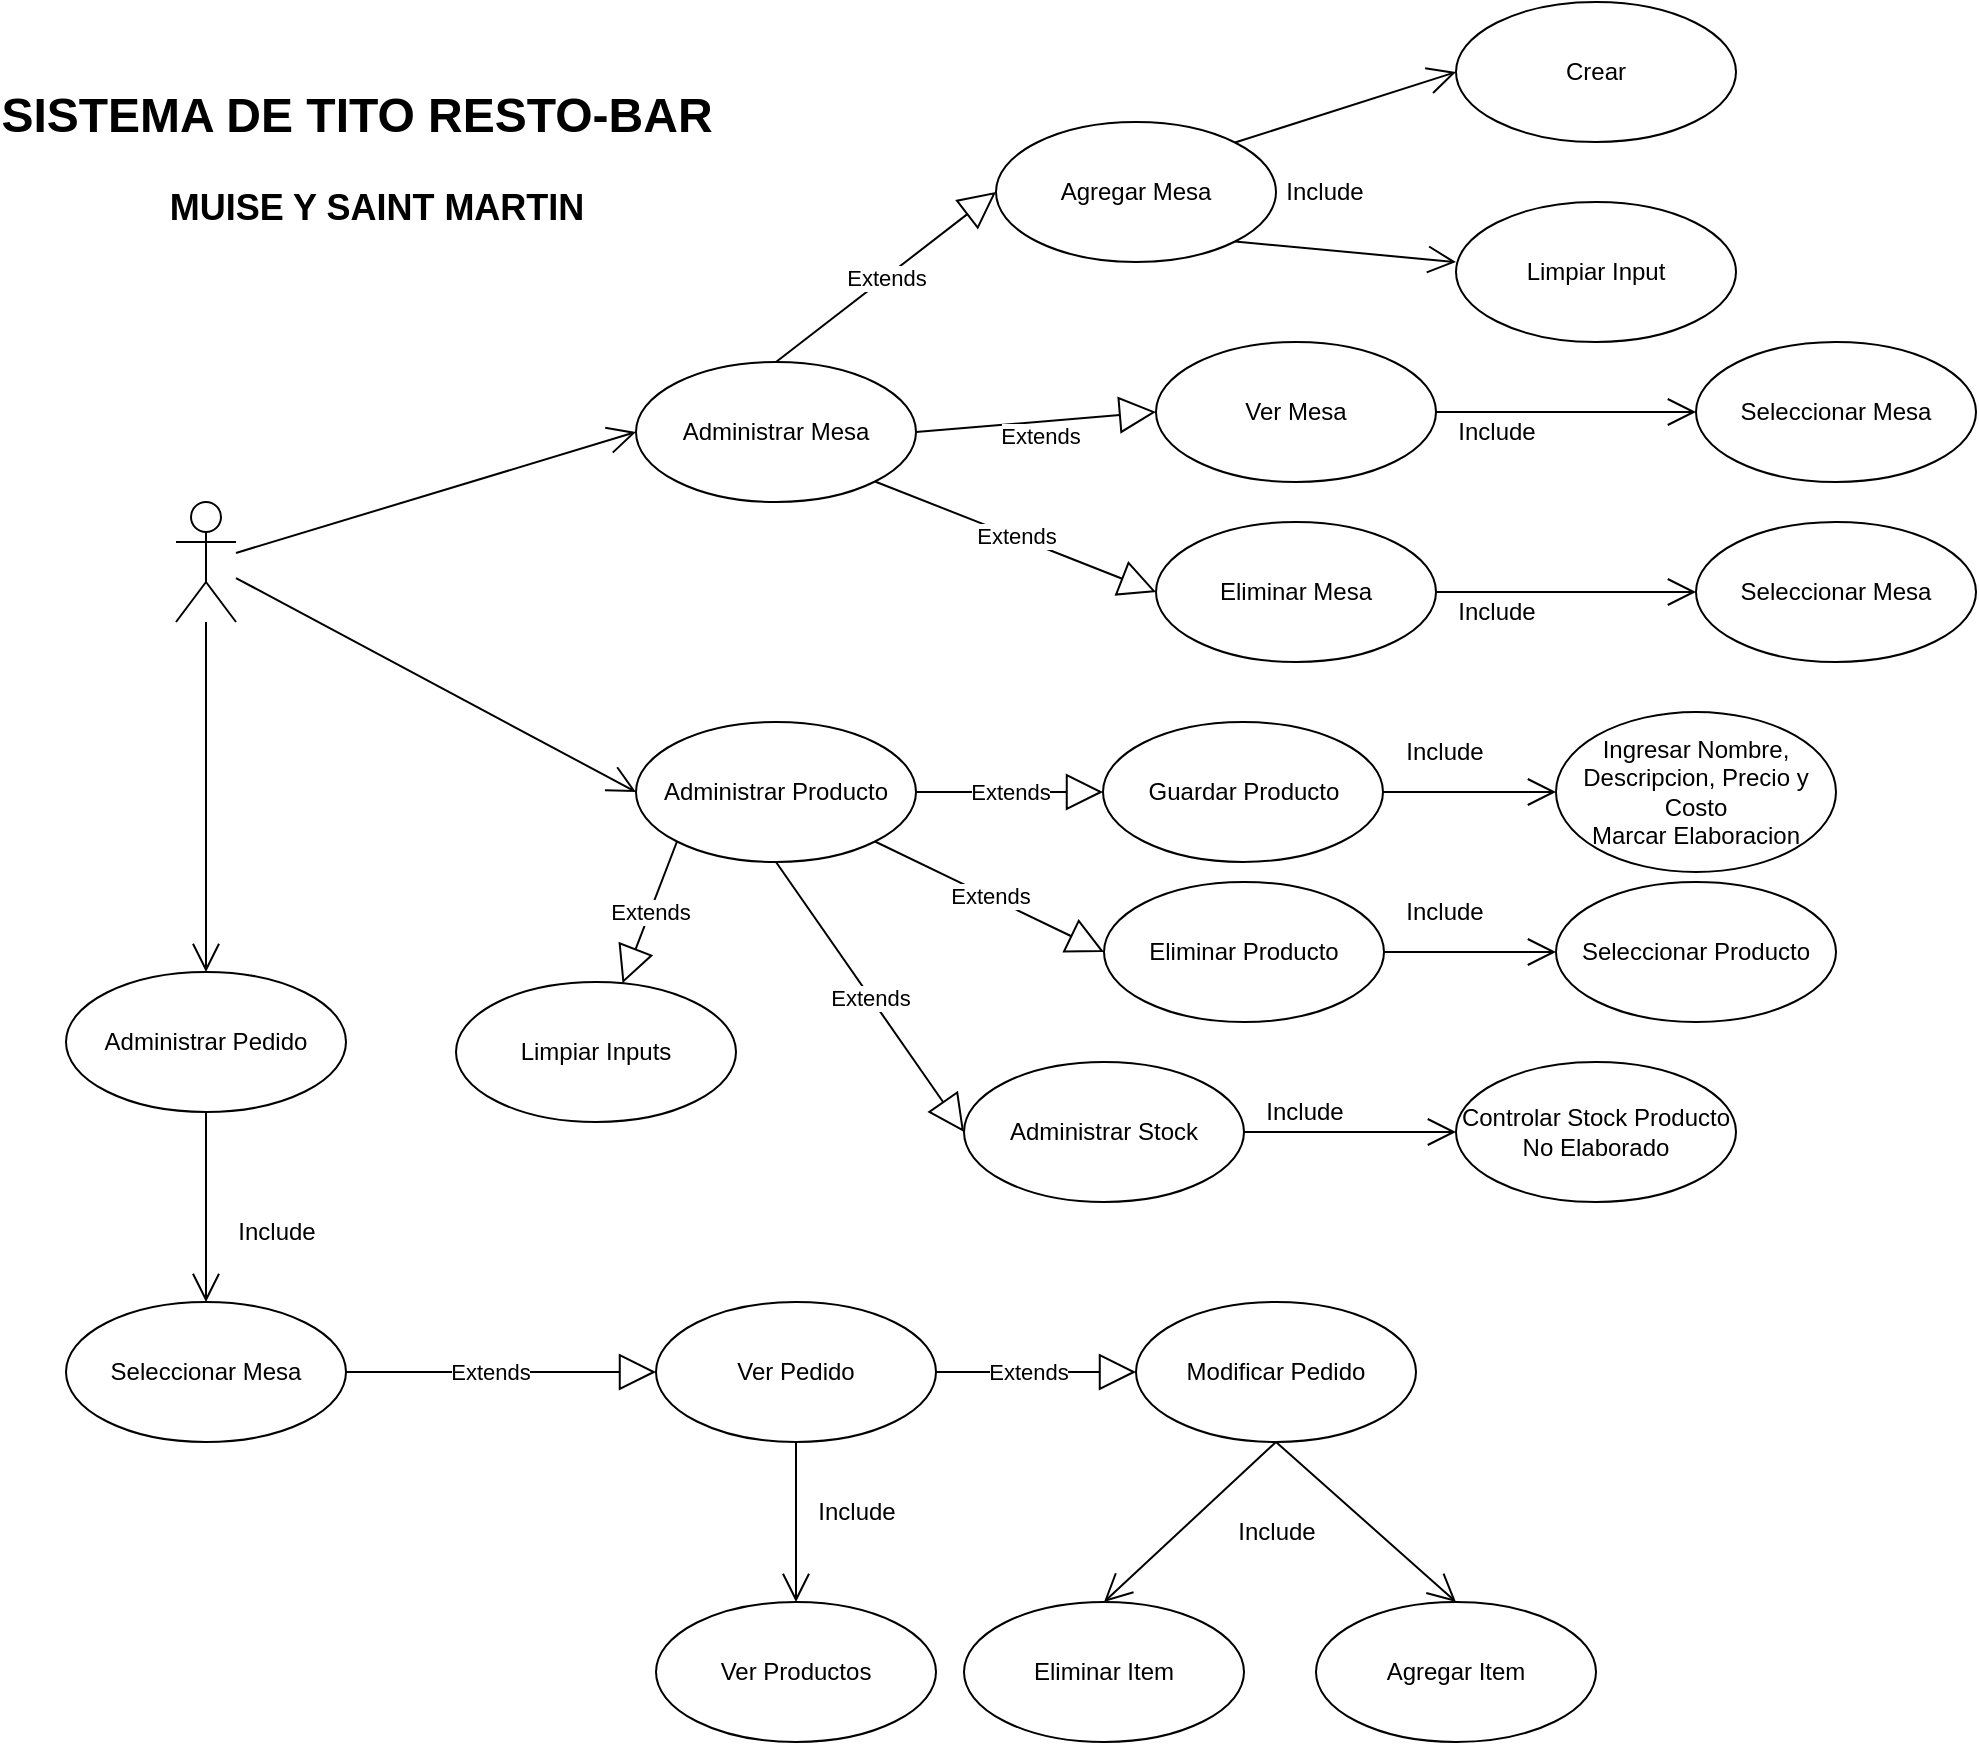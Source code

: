 <mxfile version="21.2.1" type="device">
  <diagram name="Página-1" id="BAVsSbYuj5x4EtEMXslJ">
    <mxGraphModel dx="2387" dy="924" grid="1" gridSize="10" guides="1" tooltips="1" connect="1" arrows="1" fold="1" page="1" pageScale="1" pageWidth="827" pageHeight="1169" math="0" shadow="0">
      <root>
        <mxCell id="0" />
        <mxCell id="1" parent="0" />
        <mxCell id="8mHDug3tUDTgRn8Re_kE-1" value="" style="shape=umlActor;verticalLabelPosition=bottom;verticalAlign=top;html=1;outlineConnect=0;" parent="1" vertex="1">
          <mxGeometry x="-120" y="280" width="30" height="60" as="geometry" />
        </mxCell>
        <mxCell id="8mHDug3tUDTgRn8Re_kE-3" value="Administrar Mesa" style="ellipse;whiteSpace=wrap;html=1;" parent="1" vertex="1">
          <mxGeometry x="110.0" y="210" width="140" height="70" as="geometry" />
        </mxCell>
        <mxCell id="8mHDug3tUDTgRn8Re_kE-4" value="Extends" style="endArrow=block;endSize=16;endFill=0;html=1;rounded=0;exitX=1;exitY=0.5;exitDx=0;exitDy=0;entryX=0;entryY=0.5;entryDx=0;entryDy=0;" parent="1" source="8mHDug3tUDTgRn8Re_kE-3" target="8mHDug3tUDTgRn8Re_kE-8" edge="1">
          <mxGeometry x="0.024" y="-7" width="160" relative="1" as="geometry">
            <mxPoint x="240" y="110" as="sourcePoint" />
            <mxPoint x="330" y="80" as="targetPoint" />
            <mxPoint as="offset" />
          </mxGeometry>
        </mxCell>
        <mxCell id="8mHDug3tUDTgRn8Re_kE-6" value="Agregar Mesa" style="ellipse;whiteSpace=wrap;html=1;" parent="1" vertex="1">
          <mxGeometry x="290" y="90" width="140" height="70" as="geometry" />
        </mxCell>
        <mxCell id="8mHDug3tUDTgRn8Re_kE-8" value="Ver Mesa" style="ellipse;whiteSpace=wrap;html=1;" parent="1" vertex="1">
          <mxGeometry x="370" y="200" width="140" height="70" as="geometry" />
        </mxCell>
        <mxCell id="8mHDug3tUDTgRn8Re_kE-9" value="Extends" style="endArrow=block;endSize=16;endFill=0;html=1;rounded=0;exitX=0.5;exitY=0;exitDx=0;exitDy=0;entryX=0;entryY=0.5;entryDx=0;entryDy=0;" parent="1" source="8mHDug3tUDTgRn8Re_kE-3" target="8mHDug3tUDTgRn8Re_kE-6" edge="1">
          <mxGeometry width="160" relative="1" as="geometry">
            <mxPoint x="60" y="100" as="sourcePoint" />
            <mxPoint x="220" y="100" as="targetPoint" />
          </mxGeometry>
        </mxCell>
        <mxCell id="8mHDug3tUDTgRn8Re_kE-10" value="Extends" style="endArrow=block;endSize=16;endFill=0;html=1;rounded=0;exitX=1;exitY=1;exitDx=0;exitDy=0;entryX=0;entryY=0.5;entryDx=0;entryDy=0;" parent="1" source="8mHDug3tUDTgRn8Re_kE-3" target="8mHDug3tUDTgRn8Re_kE-11" edge="1">
          <mxGeometry width="160" relative="1" as="geometry">
            <mxPoint x="254" y="290" as="sourcePoint" />
            <mxPoint x="414" y="290" as="targetPoint" />
          </mxGeometry>
        </mxCell>
        <mxCell id="8mHDug3tUDTgRn8Re_kE-11" value="Eliminar Mesa" style="ellipse;whiteSpace=wrap;html=1;" parent="1" vertex="1">
          <mxGeometry x="370" y="290" width="140" height="70" as="geometry" />
        </mxCell>
        <mxCell id="8mHDug3tUDTgRn8Re_kE-12" value="Crear" style="ellipse;whiteSpace=wrap;html=1;" parent="1" vertex="1">
          <mxGeometry x="520" y="30" width="140" height="70" as="geometry" />
        </mxCell>
        <mxCell id="8mHDug3tUDTgRn8Re_kE-15" value="Limpiar Input" style="ellipse;whiteSpace=wrap;html=1;" parent="1" vertex="1">
          <mxGeometry x="520" y="130" width="140" height="70" as="geometry" />
        </mxCell>
        <mxCell id="8mHDug3tUDTgRn8Re_kE-16" value="" style="endArrow=open;endFill=1;endSize=12;html=1;rounded=0;exitX=1;exitY=0;exitDx=0;exitDy=0;entryX=0;entryY=0.5;entryDx=0;entryDy=0;" parent="1" source="8mHDug3tUDTgRn8Re_kE-6" target="8mHDug3tUDTgRn8Re_kE-12" edge="1">
          <mxGeometry width="160" relative="1" as="geometry">
            <mxPoint x="490" y="120" as="sourcePoint" />
            <mxPoint x="650" y="120" as="targetPoint" />
          </mxGeometry>
        </mxCell>
        <mxCell id="8mHDug3tUDTgRn8Re_kE-17" value="" style="endArrow=open;endFill=1;endSize=12;html=1;rounded=0;exitX=1;exitY=1;exitDx=0;exitDy=0;entryX=0;entryY=0.429;entryDx=0;entryDy=0;entryPerimeter=0;" parent="1" source="8mHDug3tUDTgRn8Re_kE-6" target="8mHDug3tUDTgRn8Re_kE-15" edge="1">
          <mxGeometry width="160" relative="1" as="geometry">
            <mxPoint x="530" y="130" as="sourcePoint" />
            <mxPoint x="690" y="130" as="targetPoint" />
          </mxGeometry>
        </mxCell>
        <mxCell id="8mHDug3tUDTgRn8Re_kE-18" value="Include" style="text;html=1;align=center;verticalAlign=middle;resizable=0;points=[];autosize=1;strokeColor=none;fillColor=none;" parent="1" vertex="1">
          <mxGeometry x="424" y="110" width="60" height="30" as="geometry" />
        </mxCell>
        <mxCell id="8mHDug3tUDTgRn8Re_kE-21" value="" style="endArrow=open;endFill=1;endSize=12;html=1;rounded=0;entryX=0;entryY=0.5;entryDx=0;entryDy=0;" parent="1" source="8mHDug3tUDTgRn8Re_kE-1" target="8mHDug3tUDTgRn8Re_kE-3" edge="1">
          <mxGeometry width="160" relative="1" as="geometry">
            <mxPoint x="140" y="290" as="sourcePoint" />
            <mxPoint x="300" y="290" as="targetPoint" />
          </mxGeometry>
        </mxCell>
        <mxCell id="8mHDug3tUDTgRn8Re_kE-22" value="" style="endArrow=open;endFill=1;endSize=12;html=1;rounded=0;entryX=0;entryY=0.5;entryDx=0;entryDy=0;" parent="1" source="8mHDug3tUDTgRn8Re_kE-1" target="8mHDug3tUDTgRn8Re_kE-23" edge="1">
          <mxGeometry width="160" relative="1" as="geometry">
            <mxPoint x="130" y="390" as="sourcePoint" />
            <mxPoint x="160" y="360" as="targetPoint" />
          </mxGeometry>
        </mxCell>
        <mxCell id="8mHDug3tUDTgRn8Re_kE-23" value="Administrar Producto" style="ellipse;whiteSpace=wrap;html=1;" parent="1" vertex="1">
          <mxGeometry x="110.0" y="390" width="140" height="70" as="geometry" />
        </mxCell>
        <mxCell id="8mHDug3tUDTgRn8Re_kE-24" value="Extends" style="endArrow=block;endSize=16;endFill=0;html=1;rounded=0;exitX=1;exitY=0.5;exitDx=0;exitDy=0;entryX=0;entryY=0.5;entryDx=0;entryDy=0;" parent="1" source="8mHDug3tUDTgRn8Re_kE-23" target="8mHDug3tUDTgRn8Re_kE-25" edge="1">
          <mxGeometry width="160" relative="1" as="geometry">
            <mxPoint x="340" y="410" as="sourcePoint" />
            <mxPoint x="440" y="410" as="targetPoint" />
          </mxGeometry>
        </mxCell>
        <mxCell id="8mHDug3tUDTgRn8Re_kE-25" value="Guardar Producto" style="ellipse;whiteSpace=wrap;html=1;" parent="1" vertex="1">
          <mxGeometry x="343.5" y="390" width="140" height="70" as="geometry" />
        </mxCell>
        <mxCell id="8mHDug3tUDTgRn8Re_kE-26" value="" style="endArrow=open;endFill=1;endSize=12;html=1;rounded=0;exitX=1;exitY=0.5;exitDx=0;exitDy=0;entryX=0;entryY=0.5;entryDx=0;entryDy=0;" parent="1" source="8mHDug3tUDTgRn8Re_kE-25" target="8mHDug3tUDTgRn8Re_kE-27" edge="1">
          <mxGeometry width="160" relative="1" as="geometry">
            <mxPoint x="610" y="410" as="sourcePoint" />
            <mxPoint x="700" y="405" as="targetPoint" />
          </mxGeometry>
        </mxCell>
        <mxCell id="8mHDug3tUDTgRn8Re_kE-27" value="Ingresar Nombre, Descripcion, Precio y Costo&lt;br&gt;Marcar Elaboracion&lt;br&gt;" style="ellipse;whiteSpace=wrap;html=1;" parent="1" vertex="1">
          <mxGeometry x="570" y="385" width="140" height="80" as="geometry" />
        </mxCell>
        <mxCell id="8mHDug3tUDTgRn8Re_kE-28" value="Include" style="text;html=1;align=center;verticalAlign=middle;resizable=0;points=[];autosize=1;strokeColor=none;fillColor=none;" parent="1" vertex="1">
          <mxGeometry x="484" y="390" width="60" height="30" as="geometry" />
        </mxCell>
        <mxCell id="15enL0nu7c8-bWv4miCj-1" value="Extends" style="endArrow=block;endSize=16;endFill=0;html=1;rounded=0;exitX=1;exitY=1;exitDx=0;exitDy=0;entryX=0;entryY=0.5;entryDx=0;entryDy=0;" parent="1" source="8mHDug3tUDTgRn8Re_kE-23" target="15enL0nu7c8-bWv4miCj-2" edge="1">
          <mxGeometry width="160" relative="1" as="geometry">
            <mxPoint x="290" y="500" as="sourcePoint" />
            <mxPoint x="400" y="480" as="targetPoint" />
          </mxGeometry>
        </mxCell>
        <mxCell id="15enL0nu7c8-bWv4miCj-2" value="Eliminar Producto" style="ellipse;whiteSpace=wrap;html=1;" parent="1" vertex="1">
          <mxGeometry x="344" y="470" width="140" height="70" as="geometry" />
        </mxCell>
        <mxCell id="15enL0nu7c8-bWv4miCj-3" value="" style="endArrow=open;endFill=1;endSize=12;html=1;rounded=0;exitX=1;exitY=0.5;exitDx=0;exitDy=0;entryX=0;entryY=0.5;entryDx=0;entryDy=0;" parent="1" source="15enL0nu7c8-bWv4miCj-2" target="15enL0nu7c8-bWv4miCj-4" edge="1">
          <mxGeometry width="160" relative="1" as="geometry">
            <mxPoint x="610" y="500" as="sourcePoint" />
            <mxPoint x="680" y="505" as="targetPoint" />
          </mxGeometry>
        </mxCell>
        <mxCell id="15enL0nu7c8-bWv4miCj-4" value="Seleccionar Producto" style="ellipse;whiteSpace=wrap;html=1;" parent="1" vertex="1">
          <mxGeometry x="570" y="470" width="140" height="70" as="geometry" />
        </mxCell>
        <mxCell id="15enL0nu7c8-bWv4miCj-5" value="Include" style="text;html=1;align=center;verticalAlign=middle;resizable=0;points=[];autosize=1;strokeColor=none;fillColor=none;" parent="1" vertex="1">
          <mxGeometry x="483.5" y="470" width="60" height="30" as="geometry" />
        </mxCell>
        <mxCell id="15enL0nu7c8-bWv4miCj-6" value="Extends" style="endArrow=block;endSize=16;endFill=0;html=1;rounded=0;exitX=0.5;exitY=1;exitDx=0;exitDy=0;entryX=0;entryY=0.5;entryDx=0;entryDy=0;" parent="1" source="8mHDug3tUDTgRn8Re_kE-23" target="80g5SrDX1YbYkke3lMYD-34" edge="1">
          <mxGeometry width="160" relative="1" as="geometry">
            <mxPoint x="230" y="570" as="sourcePoint" />
            <mxPoint x="270" y="530" as="targetPoint" />
          </mxGeometry>
        </mxCell>
        <mxCell id="15enL0nu7c8-bWv4miCj-10" value="Limpiar Inputs" style="ellipse;whiteSpace=wrap;html=1;" parent="1" vertex="1">
          <mxGeometry x="20" y="520" width="140" height="70" as="geometry" />
        </mxCell>
        <mxCell id="80g5SrDX1YbYkke3lMYD-1" value="" style="endArrow=open;endFill=1;endSize=12;html=1;rounded=0;exitX=1;exitY=0.5;exitDx=0;exitDy=0;entryX=0;entryY=0.5;entryDx=0;entryDy=0;" edge="1" parent="1" source="8mHDug3tUDTgRn8Re_kE-8" target="80g5SrDX1YbYkke3lMYD-3">
          <mxGeometry width="160" relative="1" as="geometry">
            <mxPoint x="540" y="230" as="sourcePoint" />
            <mxPoint x="630" y="235" as="targetPoint" />
          </mxGeometry>
        </mxCell>
        <mxCell id="80g5SrDX1YbYkke3lMYD-2" value="Include" style="text;html=1;align=center;verticalAlign=middle;resizable=0;points=[];autosize=1;strokeColor=none;fillColor=none;" vertex="1" parent="1">
          <mxGeometry x="510" y="230" width="60" height="30" as="geometry" />
        </mxCell>
        <mxCell id="80g5SrDX1YbYkke3lMYD-3" value="Seleccionar Mesa" style="ellipse;whiteSpace=wrap;html=1;" vertex="1" parent="1">
          <mxGeometry x="640" y="200" width="140" height="70" as="geometry" />
        </mxCell>
        <mxCell id="80g5SrDX1YbYkke3lMYD-4" value="" style="endArrow=open;endFill=1;endSize=12;html=1;rounded=0;exitX=1;exitY=0.5;exitDx=0;exitDy=0;entryX=0;entryY=0.5;entryDx=0;entryDy=0;" edge="1" parent="1" target="80g5SrDX1YbYkke3lMYD-6" source="8mHDug3tUDTgRn8Re_kE-11">
          <mxGeometry width="160" relative="1" as="geometry">
            <mxPoint x="520" y="325" as="sourcePoint" />
            <mxPoint x="640" y="325" as="targetPoint" />
          </mxGeometry>
        </mxCell>
        <mxCell id="80g5SrDX1YbYkke3lMYD-5" value="Include" style="text;html=1;align=center;verticalAlign=middle;resizable=0;points=[];autosize=1;strokeColor=none;fillColor=none;" vertex="1" parent="1">
          <mxGeometry x="510" y="320" width="60" height="30" as="geometry" />
        </mxCell>
        <mxCell id="80g5SrDX1YbYkke3lMYD-6" value="Seleccionar Mesa" style="ellipse;whiteSpace=wrap;html=1;" vertex="1" parent="1">
          <mxGeometry x="640" y="290" width="140" height="70" as="geometry" />
        </mxCell>
        <mxCell id="80g5SrDX1YbYkke3lMYD-7" value="" style="endArrow=open;endFill=1;endSize=12;html=1;rounded=0;entryX=0.5;entryY=0;entryDx=0;entryDy=0;" edge="1" parent="1" source="8mHDug3tUDTgRn8Re_kE-1" target="80g5SrDX1YbYkke3lMYD-8">
          <mxGeometry width="160" relative="1" as="geometry">
            <mxPoint x="70" y="610" as="sourcePoint" />
            <mxPoint x="70" y="520" as="targetPoint" />
          </mxGeometry>
        </mxCell>
        <mxCell id="80g5SrDX1YbYkke3lMYD-8" value="Administrar Pedido" style="ellipse;whiteSpace=wrap;html=1;" vertex="1" parent="1">
          <mxGeometry x="-175" y="515" width="140" height="70" as="geometry" />
        </mxCell>
        <mxCell id="80g5SrDX1YbYkke3lMYD-9" value="" style="endArrow=open;endFill=1;endSize=12;html=1;rounded=0;exitX=0.5;exitY=1;exitDx=0;exitDy=0;entryX=0.5;entryY=0;entryDx=0;entryDy=0;" edge="1" parent="1" source="80g5SrDX1YbYkke3lMYD-8" target="80g5SrDX1YbYkke3lMYD-11">
          <mxGeometry width="160" relative="1" as="geometry">
            <mxPoint x="60" y="650" as="sourcePoint" />
            <mxPoint x="70" y="670" as="targetPoint" />
          </mxGeometry>
        </mxCell>
        <mxCell id="80g5SrDX1YbYkke3lMYD-10" value="Include" style="text;html=1;align=center;verticalAlign=middle;resizable=0;points=[];autosize=1;strokeColor=none;fillColor=none;" vertex="1" parent="1">
          <mxGeometry x="-100" y="630" width="60" height="30" as="geometry" />
        </mxCell>
        <mxCell id="80g5SrDX1YbYkke3lMYD-11" value="Seleccionar Mesa" style="ellipse;whiteSpace=wrap;html=1;" vertex="1" parent="1">
          <mxGeometry x="-175" y="680" width="140" height="70" as="geometry" />
        </mxCell>
        <mxCell id="80g5SrDX1YbYkke3lMYD-12" value="Extends" style="endArrow=block;endSize=16;endFill=0;html=1;rounded=0;exitX=1;exitY=0.5;exitDx=0;exitDy=0;entryX=0;entryY=0.5;entryDx=0;entryDy=0;" edge="1" parent="1" source="80g5SrDX1YbYkke3lMYD-11" target="80g5SrDX1YbYkke3lMYD-13">
          <mxGeometry x="-0.077" width="160" relative="1" as="geometry">
            <mxPoint x="206" y="710" as="sourcePoint" />
            <mxPoint x="270" y="725" as="targetPoint" />
            <Array as="points" />
            <mxPoint as="offset" />
          </mxGeometry>
        </mxCell>
        <mxCell id="80g5SrDX1YbYkke3lMYD-13" value="Ver Pedido" style="ellipse;whiteSpace=wrap;html=1;" vertex="1" parent="1">
          <mxGeometry x="120" y="680" width="140" height="70" as="geometry" />
        </mxCell>
        <mxCell id="80g5SrDX1YbYkke3lMYD-14" value="Extends" style="endArrow=block;endSize=16;endFill=0;html=1;rounded=0;exitX=1;exitY=0.5;exitDx=0;exitDy=0;entryX=0;entryY=0.5;entryDx=0;entryDy=0;" edge="1" parent="1" source="80g5SrDX1YbYkke3lMYD-13" target="80g5SrDX1YbYkke3lMYD-15">
          <mxGeometry x="-0.077" width="160" relative="1" as="geometry">
            <mxPoint x="484" y="724.5" as="sourcePoint" />
            <mxPoint x="560" y="725" as="targetPoint" />
            <Array as="points" />
            <mxPoint as="offset" />
          </mxGeometry>
        </mxCell>
        <mxCell id="80g5SrDX1YbYkke3lMYD-15" value="Modificar Pedido" style="ellipse;whiteSpace=wrap;html=1;" vertex="1" parent="1">
          <mxGeometry x="360" y="680" width="140" height="70" as="geometry" />
        </mxCell>
        <mxCell id="80g5SrDX1YbYkke3lMYD-16" value="Include" style="text;html=1;align=center;verticalAlign=middle;resizable=0;points=[];autosize=1;strokeColor=none;fillColor=none;" vertex="1" parent="1">
          <mxGeometry x="400" y="780" width="60" height="30" as="geometry" />
        </mxCell>
        <mxCell id="80g5SrDX1YbYkke3lMYD-17" value="" style="endArrow=open;endFill=1;endSize=12;html=1;rounded=0;exitX=0.5;exitY=1;exitDx=0;exitDy=0;entryX=0.5;entryY=0;entryDx=0;entryDy=0;" edge="1" parent="1" source="80g5SrDX1YbYkke3lMYD-15" target="80g5SrDX1YbYkke3lMYD-18">
          <mxGeometry width="160" relative="1" as="geometry">
            <mxPoint x="570" y="850" as="sourcePoint" />
            <mxPoint x="650" y="800" as="targetPoint" />
          </mxGeometry>
        </mxCell>
        <mxCell id="80g5SrDX1YbYkke3lMYD-18" value="Agregar Item" style="ellipse;whiteSpace=wrap;html=1;" vertex="1" parent="1">
          <mxGeometry x="450" y="830" width="140" height="70" as="geometry" />
        </mxCell>
        <mxCell id="80g5SrDX1YbYkke3lMYD-19" value="" style="endArrow=open;endFill=1;endSize=12;html=1;rounded=0;exitX=0.5;exitY=1;exitDx=0;exitDy=0;entryX=0.5;entryY=0;entryDx=0;entryDy=0;" edge="1" parent="1" source="80g5SrDX1YbYkke3lMYD-15" target="80g5SrDX1YbYkke3lMYD-20">
          <mxGeometry width="160" relative="1" as="geometry">
            <mxPoint x="560" y="750" as="sourcePoint" />
            <mxPoint x="530" y="800" as="targetPoint" />
          </mxGeometry>
        </mxCell>
        <mxCell id="80g5SrDX1YbYkke3lMYD-20" value="Eliminar Item" style="ellipse;whiteSpace=wrap;html=1;" vertex="1" parent="1">
          <mxGeometry x="274" y="830" width="140" height="70" as="geometry" />
        </mxCell>
        <mxCell id="80g5SrDX1YbYkke3lMYD-21" value="" style="endArrow=open;endFill=1;endSize=12;html=1;rounded=0;exitX=0.5;exitY=1;exitDx=0;exitDy=0;entryX=0.5;entryY=0;entryDx=0;entryDy=0;" edge="1" parent="1" source="80g5SrDX1YbYkke3lMYD-13" target="80g5SrDX1YbYkke3lMYD-23">
          <mxGeometry width="160" relative="1" as="geometry">
            <mxPoint x="250" y="810" as="sourcePoint" />
            <mxPoint x="360" y="820" as="targetPoint" />
          </mxGeometry>
        </mxCell>
        <mxCell id="80g5SrDX1YbYkke3lMYD-22" value="Include" style="text;html=1;align=center;verticalAlign=middle;resizable=0;points=[];autosize=1;strokeColor=none;fillColor=none;" vertex="1" parent="1">
          <mxGeometry x="190" y="770" width="60" height="30" as="geometry" />
        </mxCell>
        <mxCell id="80g5SrDX1YbYkke3lMYD-23" value="Ver Productos" style="ellipse;whiteSpace=wrap;html=1;" vertex="1" parent="1">
          <mxGeometry x="120" y="830" width="140" height="70" as="geometry" />
        </mxCell>
        <mxCell id="80g5SrDX1YbYkke3lMYD-33" value="Extends" style="endArrow=block;endSize=16;endFill=0;html=1;rounded=0;exitX=0;exitY=1;exitDx=0;exitDy=0;" edge="1" parent="1" source="8mHDug3tUDTgRn8Re_kE-23" target="15enL0nu7c8-bWv4miCj-10">
          <mxGeometry width="160" relative="1" as="geometry">
            <mxPoint x="26" y="510" as="sourcePoint" />
            <mxPoint x="160" y="520" as="targetPoint" />
          </mxGeometry>
        </mxCell>
        <mxCell id="80g5SrDX1YbYkke3lMYD-34" value="Administrar Stock" style="ellipse;whiteSpace=wrap;html=1;" vertex="1" parent="1">
          <mxGeometry x="274" y="560" width="140" height="70" as="geometry" />
        </mxCell>
        <mxCell id="80g5SrDX1YbYkke3lMYD-35" value="Include" style="text;html=1;align=center;verticalAlign=middle;resizable=0;points=[];autosize=1;strokeColor=none;fillColor=none;" vertex="1" parent="1">
          <mxGeometry x="414" y="570" width="60" height="30" as="geometry" />
        </mxCell>
        <mxCell id="80g5SrDX1YbYkke3lMYD-36" value="" style="endArrow=open;endFill=1;endSize=12;html=1;rounded=0;exitX=1;exitY=0.5;exitDx=0;exitDy=0;entryX=0;entryY=0.5;entryDx=0;entryDy=0;" edge="1" parent="1" source="80g5SrDX1YbYkke3lMYD-34" target="80g5SrDX1YbYkke3lMYD-37">
          <mxGeometry width="160" relative="1" as="geometry">
            <mxPoint x="477" y="620" as="sourcePoint" />
            <mxPoint x="563" y="595" as="targetPoint" />
          </mxGeometry>
        </mxCell>
        <mxCell id="80g5SrDX1YbYkke3lMYD-37" value="Controlar Stock Producto No Elaborado" style="ellipse;whiteSpace=wrap;html=1;" vertex="1" parent="1">
          <mxGeometry x="520" y="560" width="140" height="70" as="geometry" />
        </mxCell>
        <mxCell id="80g5SrDX1YbYkke3lMYD-39" value="&lt;h1&gt;SISTEMA DE TITO RESTO-BAR&lt;/h1&gt;" style="text;align=center;fontStyle=1;verticalAlign=middle;spacingLeft=3;spacingRight=3;strokeColor=none;rotatable=0;points=[[0,0.5],[1,0.5]];portConstraint=eastwest;html=1;" vertex="1" parent="1">
          <mxGeometry x="-70" y="74" width="80" height="26" as="geometry" />
        </mxCell>
        <mxCell id="80g5SrDX1YbYkke3lMYD-41" value="&lt;h2&gt;MUISE Y SAINT MARTIN&lt;/h2&gt;" style="text;align=center;fontStyle=1;verticalAlign=middle;spacingLeft=3;spacingRight=3;strokeColor=none;rotatable=0;points=[[0,0.5],[1,0.5]];portConstraint=eastwest;html=1;" vertex="1" parent="1">
          <mxGeometry x="-60" y="120" width="80" height="26" as="geometry" />
        </mxCell>
      </root>
    </mxGraphModel>
  </diagram>
</mxfile>
